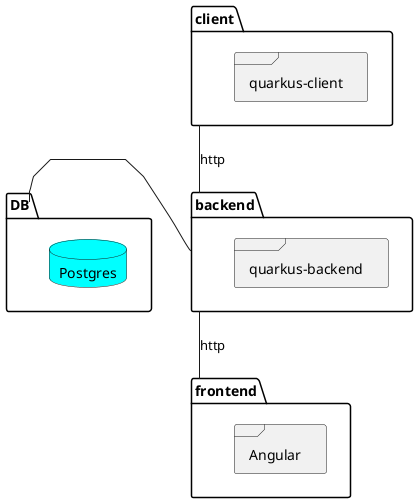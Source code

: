 @startuml

skinparam linetype polyline
skinparam databaseBackgroundColor Aqua

package backend{
    frame "quarkus-backend"
}

package client{
    frame "quarkus-client"
}

package frontend{

    frame "Angular"
}

package "DB" {
    database "Postgres"
 }

DB -r- backend
backend -d- frontend : http
backend -u- client : http

@enduml